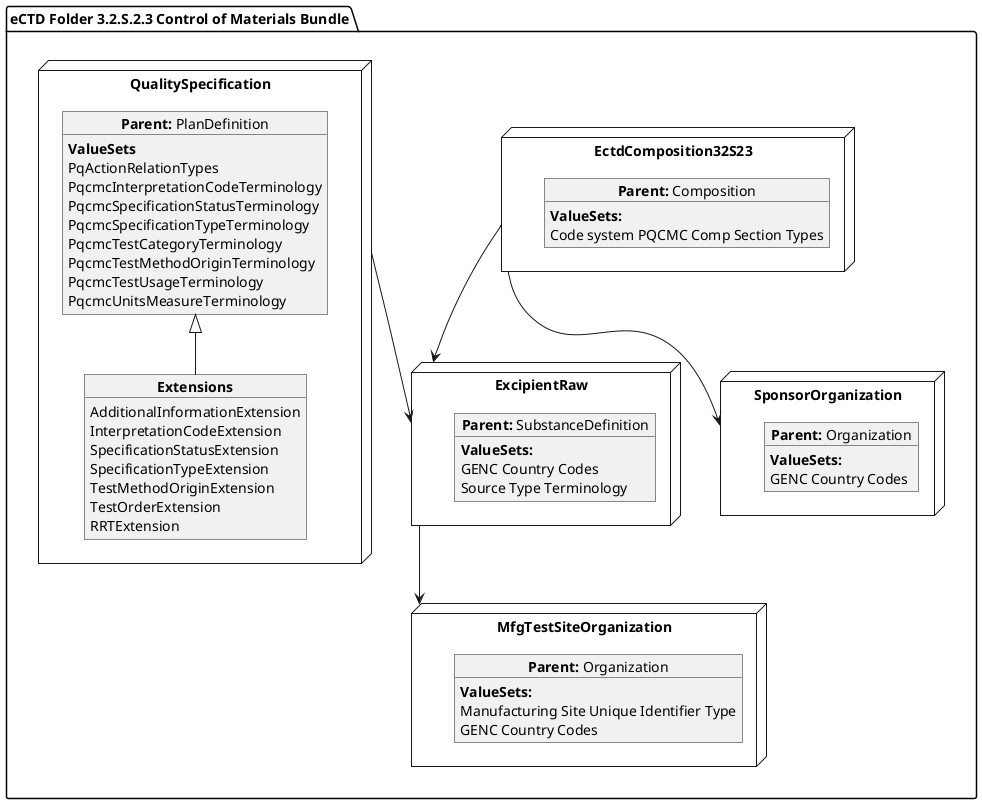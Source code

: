@startuml
allowmixing
'Mixed model of use case and object
package "eCTD Folder 3.2.S.2.3 Control of Materials Bundle" as NODES {
  
  node "EctdComposition32S23" as N1 { 
      object "**Parent:** Composition" as obj1 {
      **ValueSets:**
  Code system PQCMC Comp Section Types
    }
     
}

 node "SponsorOrganization" as NSO { 
      object "**Parent:** Organization" as objAu {
        **ValueSets:**
        GENC Country Codes
    }
} 
  node "ExcipientRaw" as N21 { 
      object "**Parent:** SubstanceDefinition" as obj22 {
        **ValueSets:**
          GENC Country Codes
          Source Type Terminology
    }
}
node "MfgTestSiteOrganization" as N21mfg { 
    object "**Parent:** Organization" as objTS  {
        **ValueSets:**
         Manufacturing Site Unique Identifier Type
         GENC Country Codes
    }
}

 node "QualitySpecification" as N2 { 
      object "**Parent:** PlanDefinition" as obj2 {
        **ValueSets**
        PqActionRelationTypes
        PqcmcInterpretationCodeTerminology
        PqcmcSpecificationStatusTerminology
        PqcmcSpecificationTypeTerminology
        PqcmcTestCategoryTerminology
        PqcmcTestMethodOriginTerminology
        PqcmcTestUsageTerminology
        PqcmcUnitsMeasureTerminology
    }
        object "**Extensions**" as objQSEx {
        AdditionalInformationExtension
        InterpretationCodeExtension
        SpecificationStatusExtension
        SpecificationTypeExtension
        TestMethodOriginExtension
        TestOrderExtension
        RRTExtension
    }
    obj2 <|-- objQSEx
}

N1 --> N21
N2 --> N21
N1 --> NSO
N21 --> N21mfg
}
@enduml